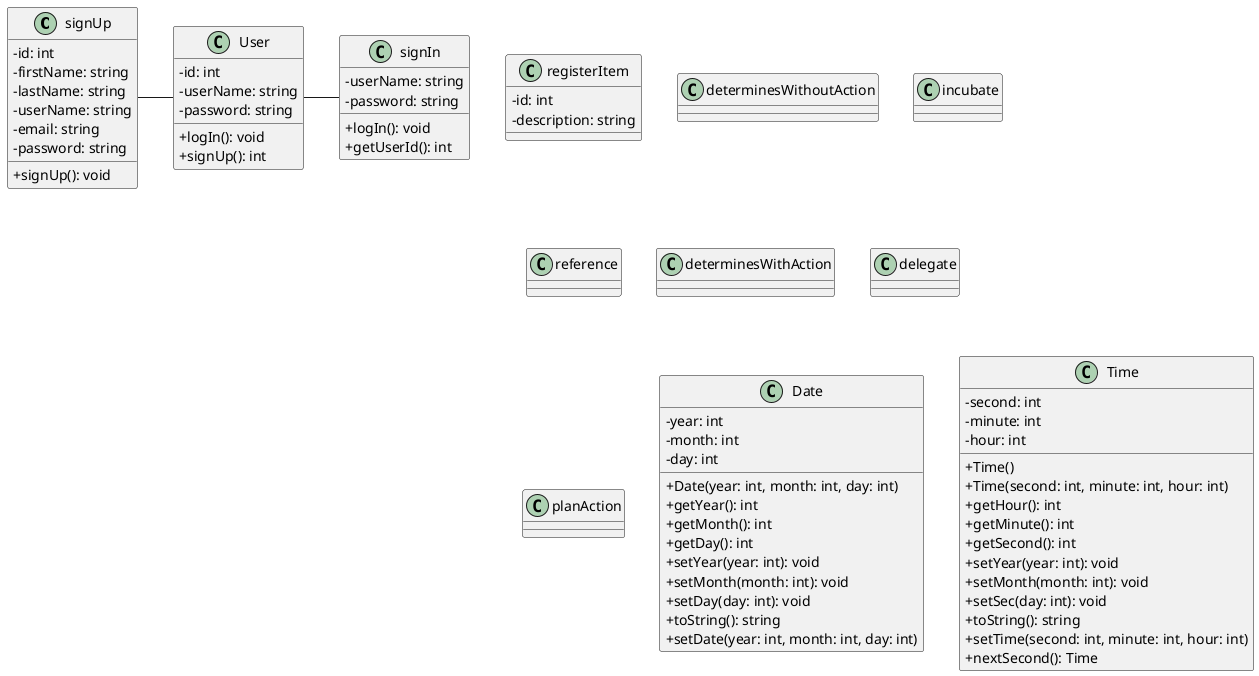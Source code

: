 @startuml meusys

skinparam ClassAttributeIconSize 0

class signUp {
  - id: int
  - firstName: string
  - lastName: string
  - userName: string
  - email: string
  - password: string

  + signUp(): void
}

class User {
  - id: int
  - userName: string
  - password: string

  + logIn(): void
  + signUp(): int
}

class signIn {
  - userName: string
  - password: string

  + logIn(): void
  + getUserId(): int
}

class registerItem {
  - id: int
  - description: string
}
class determinesWithoutAction {}
class incubate {}
class reference {}
class determinesWithAction {}
class delegate {}
class planAction {}

class Date {
  - year: int
  - month: int
  - day: int
  + Date(year: int, month: int, day: int)
  + getYear(): int
  + getMonth(): int
  + getDay(): int
  + setYear(year: int): void
  + setMonth(month: int): void
  + setDay(day: int): void
  + toString(): string
  + setDate(year: int, month: int, day: int)
}

class Time {
  - second: int
  - minute: int
  - hour: int
  + Time()
  + Time(second: int, minute: int, hour: int)
  + getHour(): int
  + getMinute(): int
  + getSecond(): int
  + setYear(year: int): void
  + setMonth(month: int): void
  + setSec(day: int): void
  + toString(): string
  + setTime(second: int, minute: int, hour: int)
  + nextSecond(): Time
}

signUp - User
User - signIn

' scale 1
' left to right direction
' skinparam PackageStyle rectangle
' actor newUser
' actor user
' rectangle meusys {
  ' 
  ' newUser -- (register)
  ' newUser -u-> user
  ' user -- (login)
  ' user -- (write)
  ' user -- (audio)
  ' user -- (video)
  ' user -- (photography)
  ' user -- (attach file)
  ' user -- (determines)
  ' user -- (act)
' 
  ' (write)       -d.> (register item): include
  ' (audio)       -d.> (register item): include
  ' (video)       -d.> (register item): include
  ' (photography) -d.> (register item): include
  ' (attach file) -d.> (register item): include
' 
  ' (determines) <.d- (delegate)               : extend
  ' (determines) <.d- (plan action)            : extend
  ' (determines) <.d- (remove register item)   : extend
  ' (determines) <.d- (incubate register item) : extend
  ' (determines) <.d- (reference register item): extend
' }
@enduml 